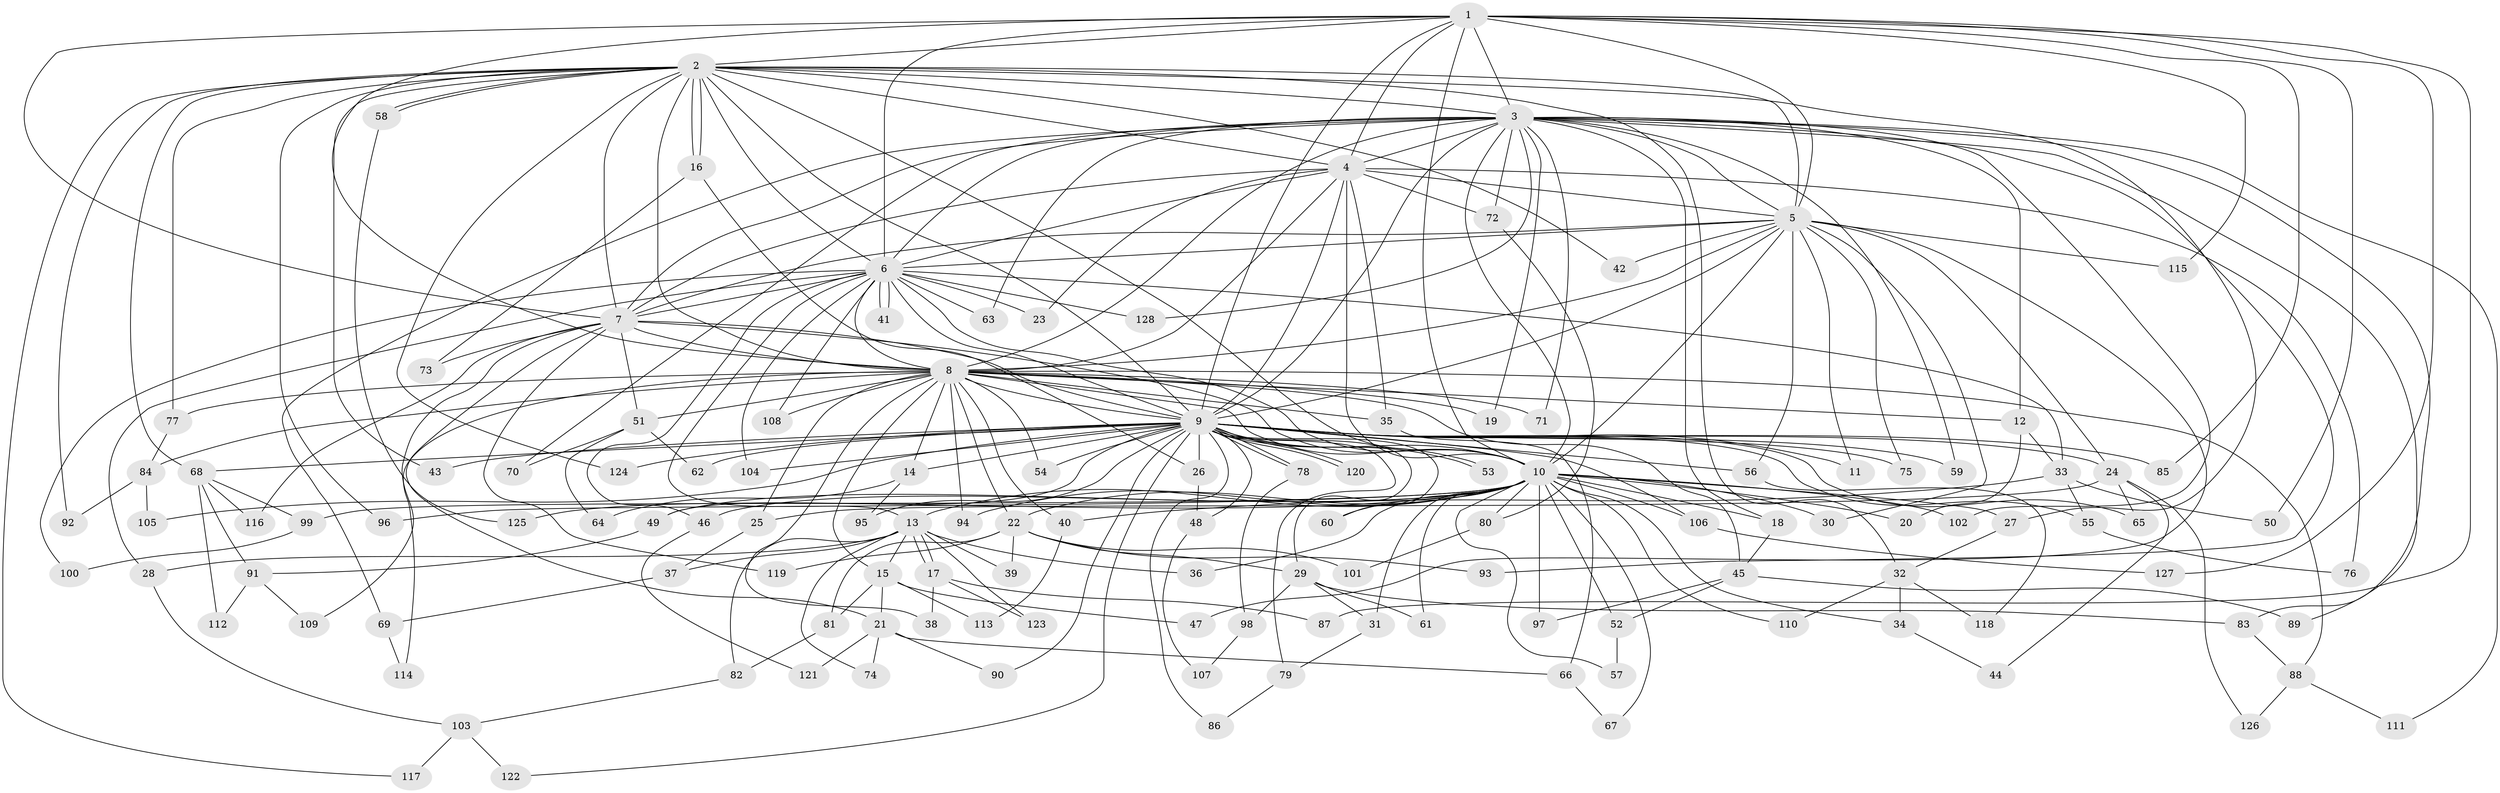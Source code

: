 // Generated by graph-tools (version 1.1) at 2025/25/03/09/25 03:25:45]
// undirected, 128 vertices, 281 edges
graph export_dot {
graph [start="1"]
  node [color=gray90,style=filled];
  1;
  2;
  3;
  4;
  5;
  6;
  7;
  8;
  9;
  10;
  11;
  12;
  13;
  14;
  15;
  16;
  17;
  18;
  19;
  20;
  21;
  22;
  23;
  24;
  25;
  26;
  27;
  28;
  29;
  30;
  31;
  32;
  33;
  34;
  35;
  36;
  37;
  38;
  39;
  40;
  41;
  42;
  43;
  44;
  45;
  46;
  47;
  48;
  49;
  50;
  51;
  52;
  53;
  54;
  55;
  56;
  57;
  58;
  59;
  60;
  61;
  62;
  63;
  64;
  65;
  66;
  67;
  68;
  69;
  70;
  71;
  72;
  73;
  74;
  75;
  76;
  77;
  78;
  79;
  80;
  81;
  82;
  83;
  84;
  85;
  86;
  87;
  88;
  89;
  90;
  91;
  92;
  93;
  94;
  95;
  96;
  97;
  98;
  99;
  100;
  101;
  102;
  103;
  104;
  105;
  106;
  107;
  108;
  109;
  110;
  111;
  112;
  113;
  114;
  115;
  116;
  117;
  118;
  119;
  120;
  121;
  122;
  123;
  124;
  125;
  126;
  127;
  128;
  1 -- 2;
  1 -- 3;
  1 -- 4;
  1 -- 5;
  1 -- 6;
  1 -- 7;
  1 -- 8;
  1 -- 9;
  1 -- 10;
  1 -- 50;
  1 -- 85;
  1 -- 87;
  1 -- 115;
  1 -- 127;
  2 -- 3;
  2 -- 4;
  2 -- 5;
  2 -- 6;
  2 -- 7;
  2 -- 8;
  2 -- 9;
  2 -- 10;
  2 -- 16;
  2 -- 16;
  2 -- 27;
  2 -- 32;
  2 -- 42;
  2 -- 43;
  2 -- 58;
  2 -- 58;
  2 -- 68;
  2 -- 77;
  2 -- 92;
  2 -- 96;
  2 -- 117;
  2 -- 124;
  3 -- 4;
  3 -- 5;
  3 -- 6;
  3 -- 7;
  3 -- 8;
  3 -- 9;
  3 -- 10;
  3 -- 12;
  3 -- 18;
  3 -- 19;
  3 -- 59;
  3 -- 63;
  3 -- 69;
  3 -- 70;
  3 -- 71;
  3 -- 72;
  3 -- 83;
  3 -- 89;
  3 -- 93;
  3 -- 102;
  3 -- 111;
  3 -- 128;
  4 -- 5;
  4 -- 6;
  4 -- 7;
  4 -- 8;
  4 -- 9;
  4 -- 10;
  4 -- 23;
  4 -- 35;
  4 -- 72;
  4 -- 76;
  5 -- 6;
  5 -- 7;
  5 -- 8;
  5 -- 9;
  5 -- 10;
  5 -- 11;
  5 -- 24;
  5 -- 30;
  5 -- 42;
  5 -- 47;
  5 -- 56;
  5 -- 75;
  5 -- 115;
  6 -- 7;
  6 -- 8;
  6 -- 9;
  6 -- 10;
  6 -- 13;
  6 -- 23;
  6 -- 28;
  6 -- 33;
  6 -- 41;
  6 -- 41;
  6 -- 46;
  6 -- 63;
  6 -- 100;
  6 -- 104;
  6 -- 108;
  6 -- 128;
  7 -- 8;
  7 -- 9;
  7 -- 10;
  7 -- 21;
  7 -- 51;
  7 -- 73;
  7 -- 114;
  7 -- 116;
  7 -- 119;
  8 -- 9;
  8 -- 10;
  8 -- 12;
  8 -- 14;
  8 -- 15;
  8 -- 19;
  8 -- 22;
  8 -- 25;
  8 -- 35;
  8 -- 38;
  8 -- 40;
  8 -- 45;
  8 -- 51;
  8 -- 54;
  8 -- 71;
  8 -- 77;
  8 -- 84;
  8 -- 88;
  8 -- 94;
  8 -- 108;
  8 -- 109;
  9 -- 10;
  9 -- 11;
  9 -- 14;
  9 -- 24;
  9 -- 26;
  9 -- 29;
  9 -- 43;
  9 -- 48;
  9 -- 49;
  9 -- 53;
  9 -- 53;
  9 -- 54;
  9 -- 55;
  9 -- 56;
  9 -- 59;
  9 -- 60;
  9 -- 62;
  9 -- 65;
  9 -- 68;
  9 -- 75;
  9 -- 78;
  9 -- 78;
  9 -- 79;
  9 -- 85;
  9 -- 86;
  9 -- 90;
  9 -- 95;
  9 -- 104;
  9 -- 105;
  9 -- 106;
  9 -- 120;
  9 -- 120;
  9 -- 122;
  9 -- 124;
  10 -- 13;
  10 -- 18;
  10 -- 20;
  10 -- 22;
  10 -- 27;
  10 -- 30;
  10 -- 31;
  10 -- 34;
  10 -- 36;
  10 -- 46;
  10 -- 49;
  10 -- 52;
  10 -- 57;
  10 -- 60;
  10 -- 61;
  10 -- 67;
  10 -- 80;
  10 -- 94;
  10 -- 96;
  10 -- 97;
  10 -- 99;
  10 -- 102;
  10 -- 106;
  10 -- 110;
  10 -- 125;
  12 -- 20;
  12 -- 33;
  13 -- 15;
  13 -- 17;
  13 -- 17;
  13 -- 28;
  13 -- 36;
  13 -- 37;
  13 -- 39;
  13 -- 74;
  13 -- 82;
  13 -- 123;
  14 -- 64;
  14 -- 95;
  15 -- 21;
  15 -- 47;
  15 -- 81;
  15 -- 113;
  16 -- 26;
  16 -- 73;
  17 -- 38;
  17 -- 87;
  17 -- 123;
  18 -- 45;
  21 -- 66;
  21 -- 74;
  21 -- 90;
  21 -- 121;
  22 -- 29;
  22 -- 39;
  22 -- 81;
  22 -- 93;
  22 -- 101;
  22 -- 119;
  24 -- 25;
  24 -- 44;
  24 -- 65;
  24 -- 126;
  25 -- 37;
  26 -- 48;
  27 -- 32;
  28 -- 103;
  29 -- 31;
  29 -- 61;
  29 -- 83;
  29 -- 98;
  31 -- 79;
  32 -- 34;
  32 -- 110;
  32 -- 118;
  33 -- 40;
  33 -- 50;
  33 -- 55;
  34 -- 44;
  35 -- 66;
  37 -- 69;
  40 -- 113;
  45 -- 52;
  45 -- 89;
  45 -- 97;
  46 -- 121;
  48 -- 107;
  49 -- 91;
  51 -- 62;
  51 -- 64;
  51 -- 70;
  52 -- 57;
  55 -- 76;
  56 -- 118;
  58 -- 125;
  66 -- 67;
  68 -- 91;
  68 -- 99;
  68 -- 112;
  68 -- 116;
  69 -- 114;
  72 -- 80;
  77 -- 84;
  78 -- 98;
  79 -- 86;
  80 -- 101;
  81 -- 82;
  82 -- 103;
  83 -- 88;
  84 -- 92;
  84 -- 105;
  88 -- 111;
  88 -- 126;
  91 -- 109;
  91 -- 112;
  98 -- 107;
  99 -- 100;
  103 -- 117;
  103 -- 122;
  106 -- 127;
}
